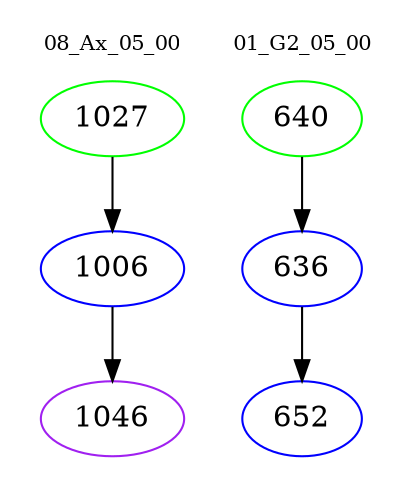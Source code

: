 digraph{
subgraph cluster_0 {
color = white
label = "08_Ax_05_00";
fontsize=10;
T0_1027 [label="1027", color="green"]
T0_1027 -> T0_1006 [color="black"]
T0_1006 [label="1006", color="blue"]
T0_1006 -> T0_1046 [color="black"]
T0_1046 [label="1046", color="purple"]
}
subgraph cluster_1 {
color = white
label = "01_G2_05_00";
fontsize=10;
T1_640 [label="640", color="green"]
T1_640 -> T1_636 [color="black"]
T1_636 [label="636", color="blue"]
T1_636 -> T1_652 [color="black"]
T1_652 [label="652", color="blue"]
}
}
